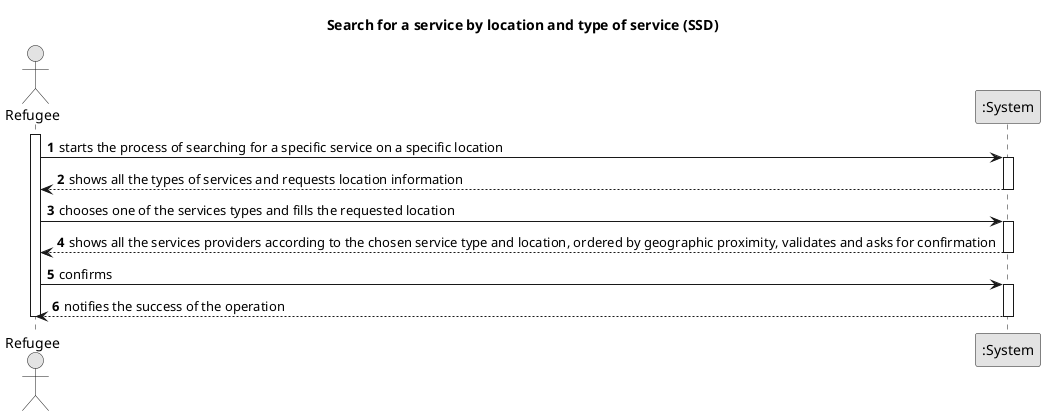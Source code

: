 @startuml
'https://plantuml.com/sequence-diagram

skinparam monochrome true
skinparam packageStyle rectangle
skinparam shadowing false

title Search for a service by location and type of service (SSD)

autonumber

actor Refugee
participant ":System" as System

activate Refugee
    Refugee -> System : starts the process of searching for a specific service on a specific location
    activate System
        System --> Refugee : shows all the types of services and requests location information
    deactivate System

    Refugee -> System : chooses one of the services types and fills the requested location
    activate System
        System --> Refugee : shows all the services providers according to the chosen service type and location, ordered by geographic proximity, validates and asks for confirmation
    deactivate System

    Refugee -> System : confirms
    activate System
        System --> Refugee : notifies the success of the operation
    deactivate System
deactivate Refugee
@enduml